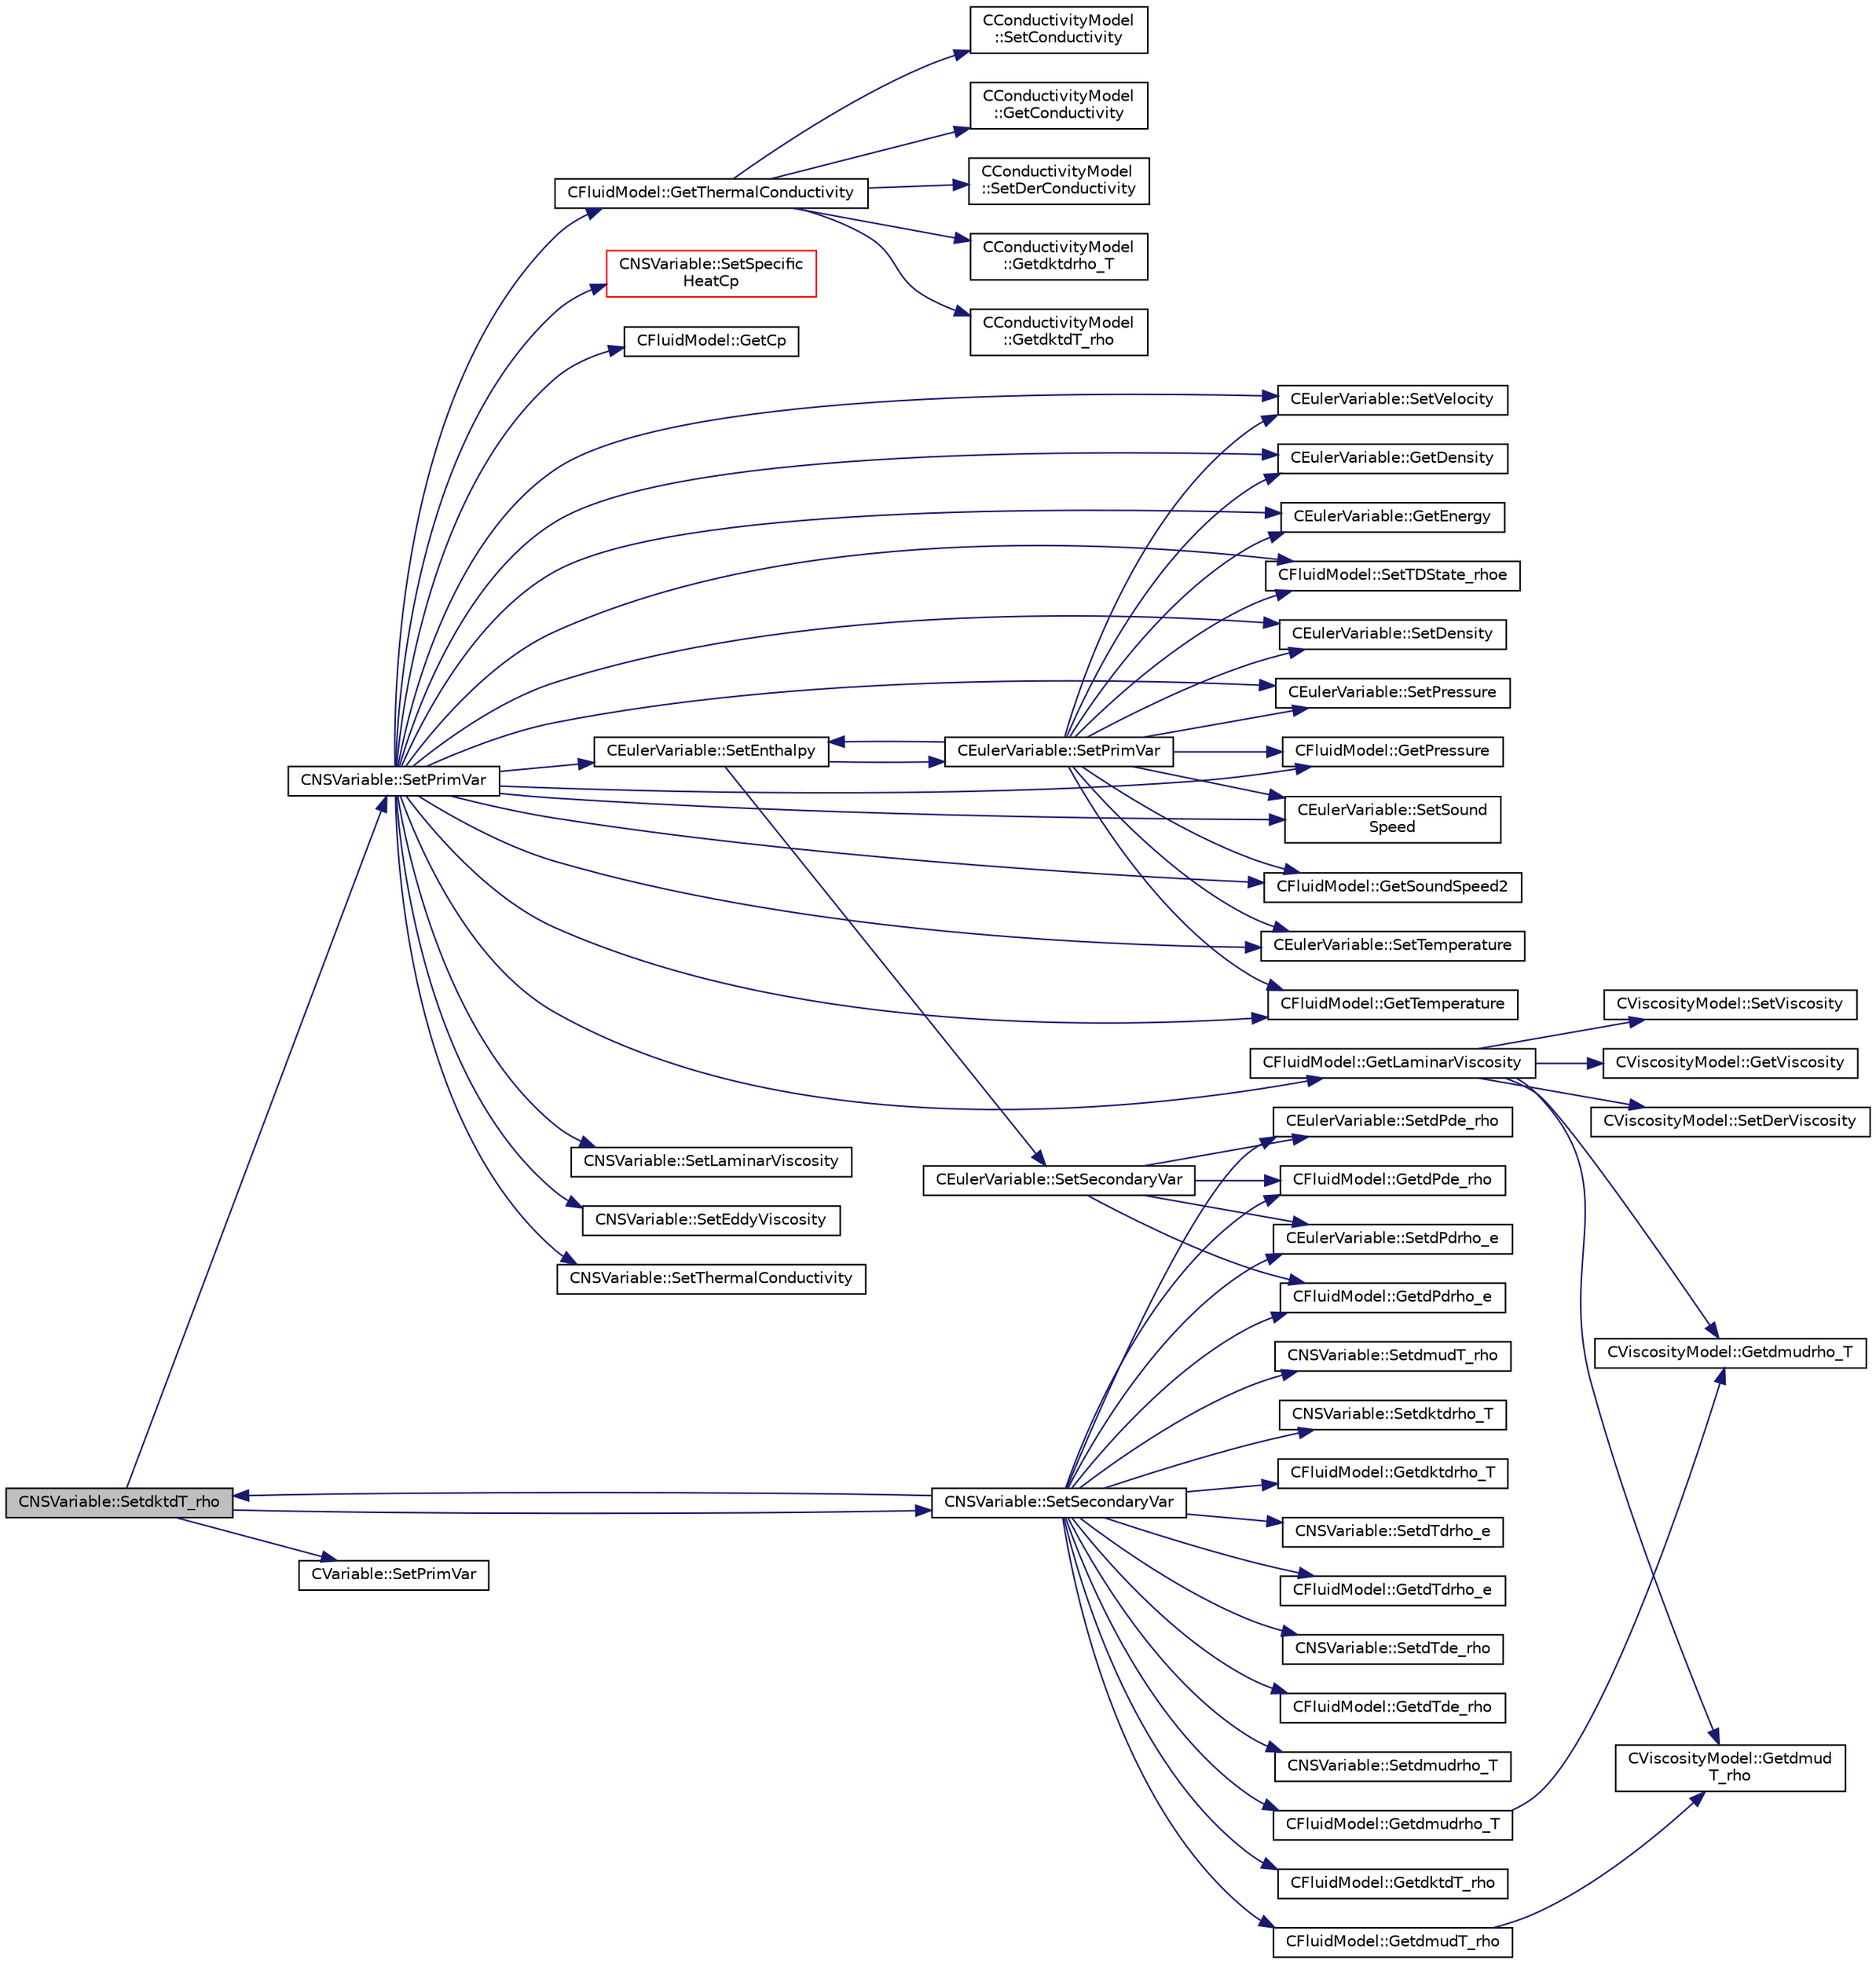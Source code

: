 digraph "CNSVariable::SetdktdT_rho"
{
  edge [fontname="Helvetica",fontsize="10",labelfontname="Helvetica",labelfontsize="10"];
  node [fontname="Helvetica",fontsize="10",shape=record];
  rankdir="LR";
  Node46 [label="CNSVariable::SetdktdT_rho",height=0.2,width=0.4,color="black", fillcolor="grey75", style="filled", fontcolor="black"];
  Node46 -> Node47 [color="midnightblue",fontsize="10",style="solid",fontname="Helvetica"];
  Node47 [label="CNSVariable::SetPrimVar",height=0.2,width=0.4,color="black", fillcolor="white", style="filled",URL="$class_c_n_s_variable.html#a0db8c1ede5090174259a69548d20c9fe",tooltip="Set all the primitive variables for compressible flows. "];
  Node47 -> Node48 [color="midnightblue",fontsize="10",style="solid",fontname="Helvetica"];
  Node48 [label="CEulerVariable::SetVelocity",height=0.2,width=0.4,color="black", fillcolor="white", style="filled",URL="$class_c_euler_variable.html#a664c1a6685b067d3df3af00b88282d66",tooltip="Set the velocity vector from the solution. "];
  Node47 -> Node49 [color="midnightblue",fontsize="10",style="solid",fontname="Helvetica"];
  Node49 [label="CEulerVariable::GetDensity",height=0.2,width=0.4,color="black", fillcolor="white", style="filled",URL="$class_c_euler_variable.html#ab8ef32400854040ecb883825f907bed3",tooltip="Get the density of the flow. "];
  Node47 -> Node50 [color="midnightblue",fontsize="10",style="solid",fontname="Helvetica"];
  Node50 [label="CEulerVariable::GetEnergy",height=0.2,width=0.4,color="black", fillcolor="white", style="filled",URL="$class_c_euler_variable.html#afe285abdcb5077b50d80c03096566e2c",tooltip="Get the energy of the flow. "];
  Node47 -> Node51 [color="midnightblue",fontsize="10",style="solid",fontname="Helvetica"];
  Node51 [label="CFluidModel::SetTDState_rhoe",height=0.2,width=0.4,color="black", fillcolor="white", style="filled",URL="$class_c_fluid_model.html#a90fdefd3a55d97d55d5211988c9a7ab1",tooltip="virtual member that would be different for each gas model implemented "];
  Node47 -> Node52 [color="midnightblue",fontsize="10",style="solid",fontname="Helvetica"];
  Node52 [label="CEulerVariable::SetDensity",height=0.2,width=0.4,color="black", fillcolor="white", style="filled",URL="$class_c_euler_variable.html#a21145ed1dfb7720dbc78937ca705db8e",tooltip="Set the value of the density for the incompressible flows. "];
  Node47 -> Node53 [color="midnightblue",fontsize="10",style="solid",fontname="Helvetica"];
  Node53 [label="CEulerVariable::SetPressure",height=0.2,width=0.4,color="black", fillcolor="white", style="filled",URL="$class_c_euler_variable.html#a6f087f26ae7d37bbbfc29c975cdddf59",tooltip="Set the value of the pressure. "];
  Node47 -> Node54 [color="midnightblue",fontsize="10",style="solid",fontname="Helvetica"];
  Node54 [label="CFluidModel::GetPressure",height=0.2,width=0.4,color="black", fillcolor="white", style="filled",URL="$class_c_fluid_model.html#a169d9e9a0c7f8b5d35642940c62c4ecb",tooltip="Get fluid pressure. "];
  Node47 -> Node55 [color="midnightblue",fontsize="10",style="solid",fontname="Helvetica"];
  Node55 [label="CEulerVariable::SetSound\lSpeed",height=0.2,width=0.4,color="black", fillcolor="white", style="filled",URL="$class_c_euler_variable.html#ace248119508c708304bae6b3532172bf",tooltip="Set the value of the speed of the sound. "];
  Node47 -> Node56 [color="midnightblue",fontsize="10",style="solid",fontname="Helvetica"];
  Node56 [label="CFluidModel::GetSoundSpeed2",height=0.2,width=0.4,color="black", fillcolor="white", style="filled",URL="$class_c_fluid_model.html#a8c0910de10905f2ddcf02f1a9bb7ff61",tooltip="Get fluid speed of sound squared. "];
  Node47 -> Node57 [color="midnightblue",fontsize="10",style="solid",fontname="Helvetica"];
  Node57 [label="CEulerVariable::SetTemperature",height=0.2,width=0.4,color="black", fillcolor="white", style="filled",URL="$class_c_euler_variable.html#a2c4edfb4b571cdfbe7e3f815e217deef",tooltip="Set the value of the temperature. "];
  Node47 -> Node58 [color="midnightblue",fontsize="10",style="solid",fontname="Helvetica"];
  Node58 [label="CFluidModel::GetTemperature",height=0.2,width=0.4,color="black", fillcolor="white", style="filled",URL="$class_c_fluid_model.html#aeba3f29d27211ff50acad59477105969",tooltip="Get fluid temperature. "];
  Node47 -> Node59 [color="midnightblue",fontsize="10",style="solid",fontname="Helvetica"];
  Node59 [label="CEulerVariable::SetEnthalpy",height=0.2,width=0.4,color="black", fillcolor="white", style="filled",URL="$class_c_euler_variable.html#ae090e3adc40d949b8dca77043daccddd",tooltip="Set the value of the enthalpy. "];
  Node59 -> Node60 [color="midnightblue",fontsize="10",style="solid",fontname="Helvetica"];
  Node60 [label="CEulerVariable::SetPrimVar",height=0.2,width=0.4,color="black", fillcolor="white", style="filled",URL="$class_c_euler_variable.html#a674dd196e3eed72a762eedec72b534fc",tooltip="Set all the primitive variables for compressible flows. "];
  Node60 -> Node48 [color="midnightblue",fontsize="10",style="solid",fontname="Helvetica"];
  Node60 -> Node49 [color="midnightblue",fontsize="10",style="solid",fontname="Helvetica"];
  Node60 -> Node50 [color="midnightblue",fontsize="10",style="solid",fontname="Helvetica"];
  Node60 -> Node51 [color="midnightblue",fontsize="10",style="solid",fontname="Helvetica"];
  Node60 -> Node52 [color="midnightblue",fontsize="10",style="solid",fontname="Helvetica"];
  Node60 -> Node53 [color="midnightblue",fontsize="10",style="solid",fontname="Helvetica"];
  Node60 -> Node54 [color="midnightblue",fontsize="10",style="solid",fontname="Helvetica"];
  Node60 -> Node55 [color="midnightblue",fontsize="10",style="solid",fontname="Helvetica"];
  Node60 -> Node56 [color="midnightblue",fontsize="10",style="solid",fontname="Helvetica"];
  Node60 -> Node57 [color="midnightblue",fontsize="10",style="solid",fontname="Helvetica"];
  Node60 -> Node58 [color="midnightblue",fontsize="10",style="solid",fontname="Helvetica"];
  Node60 -> Node59 [color="midnightblue",fontsize="10",style="solid",fontname="Helvetica"];
  Node59 -> Node61 [color="midnightblue",fontsize="10",style="solid",fontname="Helvetica"];
  Node61 [label="CEulerVariable::SetSecondaryVar",height=0.2,width=0.4,color="black", fillcolor="white", style="filled",URL="$class_c_euler_variable.html#a006e3b1ff2c9bc458c975663b0d84ae7",tooltip="A virtual member. "];
  Node61 -> Node62 [color="midnightblue",fontsize="10",style="solid",fontname="Helvetica"];
  Node62 [label="CEulerVariable::SetdPdrho_e",height=0.2,width=0.4,color="black", fillcolor="white", style="filled",URL="$class_c_euler_variable.html#adb61c56c7cad26a064966300021645d7",tooltip="A virtual member. "];
  Node61 -> Node63 [color="midnightblue",fontsize="10",style="solid",fontname="Helvetica"];
  Node63 [label="CFluidModel::GetdPdrho_e",height=0.2,width=0.4,color="black", fillcolor="white", style="filled",URL="$class_c_fluid_model.html#ad4754fda288f96e22a395b5938a018dc",tooltip="Get fluid pressure partial derivative. "];
  Node61 -> Node64 [color="midnightblue",fontsize="10",style="solid",fontname="Helvetica"];
  Node64 [label="CEulerVariable::SetdPde_rho",height=0.2,width=0.4,color="black", fillcolor="white", style="filled",URL="$class_c_euler_variable.html#a8df6d00795913b8152ffe2c49f902456",tooltip="A virtual member. "];
  Node61 -> Node65 [color="midnightblue",fontsize="10",style="solid",fontname="Helvetica"];
  Node65 [label="CFluidModel::GetdPde_rho",height=0.2,width=0.4,color="black", fillcolor="white", style="filled",URL="$class_c_fluid_model.html#aad64c09dba03173f53b7d3c02f66df05",tooltip="Get fluid pressure partial derivative. "];
  Node47 -> Node66 [color="midnightblue",fontsize="10",style="solid",fontname="Helvetica"];
  Node66 [label="CNSVariable::SetLaminarViscosity",height=0.2,width=0.4,color="black", fillcolor="white", style="filled",URL="$class_c_n_s_variable.html#a2c8d7819438dc375f919ada6d2126b79",tooltip="Set the laminar viscosity. "];
  Node47 -> Node67 [color="midnightblue",fontsize="10",style="solid",fontname="Helvetica"];
  Node67 [label="CFluidModel::GetLaminarViscosity",height=0.2,width=0.4,color="black", fillcolor="white", style="filled",URL="$class_c_fluid_model.html#aacc86b5eb9d89d858870caf49c63eed8",tooltip="Get fluid dynamic viscosity. "];
  Node67 -> Node68 [color="midnightblue",fontsize="10",style="solid",fontname="Helvetica"];
  Node68 [label="CViscosityModel::SetViscosity",height=0.2,width=0.4,color="black", fillcolor="white", style="filled",URL="$class_c_viscosity_model.html#af665c498219e0954aba6a62000be2d92",tooltip="Set Viscosity. "];
  Node67 -> Node69 [color="midnightblue",fontsize="10",style="solid",fontname="Helvetica"];
  Node69 [label="CViscosityModel::GetViscosity",height=0.2,width=0.4,color="black", fillcolor="white", style="filled",URL="$class_c_viscosity_model.html#abd109aeaf6af06115166fe4fe46f733c",tooltip="return viscosity value. "];
  Node67 -> Node70 [color="midnightblue",fontsize="10",style="solid",fontname="Helvetica"];
  Node70 [label="CViscosityModel::SetDerViscosity",height=0.2,width=0.4,color="black", fillcolor="white", style="filled",URL="$class_c_viscosity_model.html#a404a4a2a95dbe269ca84b9df7dbaad35",tooltip="Set Viscosity Derivatives. "];
  Node67 -> Node71 [color="midnightblue",fontsize="10",style="solid",fontname="Helvetica"];
  Node71 [label="CViscosityModel::Getdmudrho_T",height=0.2,width=0.4,color="black", fillcolor="white", style="filled",URL="$class_c_viscosity_model.html#aeb8f1e75690ad356aa3cef03e63079a5",tooltip="return viscosity partial derivative value. "];
  Node67 -> Node72 [color="midnightblue",fontsize="10",style="solid",fontname="Helvetica"];
  Node72 [label="CViscosityModel::Getdmud\lT_rho",height=0.2,width=0.4,color="black", fillcolor="white", style="filled",URL="$class_c_viscosity_model.html#a1452210f8279fae334c664ca4a4ae43a",tooltip="return viscosity partial derivative value. "];
  Node47 -> Node73 [color="midnightblue",fontsize="10",style="solid",fontname="Helvetica"];
  Node73 [label="CNSVariable::SetEddyViscosity",height=0.2,width=0.4,color="black", fillcolor="white", style="filled",URL="$class_c_n_s_variable.html#a0eb773011f19e8a2a661a48ea23d23b1"];
  Node47 -> Node74 [color="midnightblue",fontsize="10",style="solid",fontname="Helvetica"];
  Node74 [label="CNSVariable::SetThermalConductivity",height=0.2,width=0.4,color="black", fillcolor="white", style="filled",URL="$class_c_n_s_variable.html#ac1bd1baf837da7e794531a92f9742f3c",tooltip="Set the laminar viscosity. "];
  Node47 -> Node75 [color="midnightblue",fontsize="10",style="solid",fontname="Helvetica"];
  Node75 [label="CFluidModel::GetThermalConductivity",height=0.2,width=0.4,color="black", fillcolor="white", style="filled",URL="$class_c_fluid_model.html#a1b4858b3dc8a65fa2e8c868689191e56",tooltip="Get fluid thermal conductivity. "];
  Node75 -> Node76 [color="midnightblue",fontsize="10",style="solid",fontname="Helvetica"];
  Node76 [label="CConductivityModel\l::SetConductivity",height=0.2,width=0.4,color="black", fillcolor="white", style="filled",URL="$class_c_conductivity_model.html#a58cb994cf13e8357da2a15eda1556e16",tooltip="Set Thermal conductivity. "];
  Node75 -> Node77 [color="midnightblue",fontsize="10",style="solid",fontname="Helvetica"];
  Node77 [label="CConductivityModel\l::GetConductivity",height=0.2,width=0.4,color="black", fillcolor="white", style="filled",URL="$class_c_conductivity_model.html#a3c663a2108a65b2b492b3be55e49780a",tooltip="return viscosity value. "];
  Node75 -> Node78 [color="midnightblue",fontsize="10",style="solid",fontname="Helvetica"];
  Node78 [label="CConductivityModel\l::SetDerConductivity",height=0.2,width=0.4,color="black", fillcolor="white", style="filled",URL="$class_c_conductivity_model.html#a6b91a51f4f12f6dc2d0cd406f436ea75",tooltip="Set Thermal conductivity derivatives. "];
  Node75 -> Node79 [color="midnightblue",fontsize="10",style="solid",fontname="Helvetica"];
  Node79 [label="CConductivityModel\l::Getdktdrho_T",height=0.2,width=0.4,color="black", fillcolor="white", style="filled",URL="$class_c_conductivity_model.html#a2efda2dbfd949aa7e95a79615534b64a",tooltip="return viscosity partial derivative value. "];
  Node75 -> Node80 [color="midnightblue",fontsize="10",style="solid",fontname="Helvetica"];
  Node80 [label="CConductivityModel\l::GetdktdT_rho",height=0.2,width=0.4,color="black", fillcolor="white", style="filled",URL="$class_c_conductivity_model.html#adb5148c59f247f56818036047ff832fc",tooltip="return viscosity partial derivative value. "];
  Node47 -> Node81 [color="midnightblue",fontsize="10",style="solid",fontname="Helvetica"];
  Node81 [label="CNSVariable::SetSpecific\lHeatCp",height=0.2,width=0.4,color="red", fillcolor="white", style="filled",URL="$class_c_n_s_variable.html#aa31bcfca7ace11bb4ea3e4f098554bad",tooltip="Set the specific heat Cp. "];
  Node47 -> Node87 [color="midnightblue",fontsize="10",style="solid",fontname="Helvetica"];
  Node87 [label="CFluidModel::GetCp",height=0.2,width=0.4,color="black", fillcolor="white", style="filled",URL="$class_c_fluid_model.html#a08839ef1b9a2cda28b4d27b53bd408f7",tooltip="Get fluid specific heat at constant pressure. "];
  Node46 -> Node88 [color="midnightblue",fontsize="10",style="solid",fontname="Helvetica"];
  Node88 [label="CVariable::SetPrimVar",height=0.2,width=0.4,color="black", fillcolor="white", style="filled",URL="$class_c_variable.html#a25b05c3d49acedacf58fb8ee544f66d7",tooltip="A virtual member. "];
  Node46 -> Node89 [color="midnightblue",fontsize="10",style="solid",fontname="Helvetica"];
  Node89 [label="CNSVariable::SetSecondaryVar",height=0.2,width=0.4,color="black", fillcolor="white", style="filled",URL="$class_c_n_s_variable.html#a574bbbfda4f2191f836d2e3e7e1c8b3e",tooltip="Set all the secondary variables (partial derivatives) for compressible flows. "];
  Node89 -> Node62 [color="midnightblue",fontsize="10",style="solid",fontname="Helvetica"];
  Node89 -> Node63 [color="midnightblue",fontsize="10",style="solid",fontname="Helvetica"];
  Node89 -> Node64 [color="midnightblue",fontsize="10",style="solid",fontname="Helvetica"];
  Node89 -> Node65 [color="midnightblue",fontsize="10",style="solid",fontname="Helvetica"];
  Node89 -> Node90 [color="midnightblue",fontsize="10",style="solid",fontname="Helvetica"];
  Node90 [label="CNSVariable::SetdTdrho_e",height=0.2,width=0.4,color="black", fillcolor="white", style="filled",URL="$class_c_n_s_variable.html#a6a3e8bf8015acc5aee17276b775e7a3b",tooltip="Set the derivative of temperature with respect to density (at constant internal energy). "];
  Node89 -> Node91 [color="midnightblue",fontsize="10",style="solid",fontname="Helvetica"];
  Node91 [label="CFluidModel::GetdTdrho_e",height=0.2,width=0.4,color="black", fillcolor="white", style="filled",URL="$class_c_fluid_model.html#a162156c51181073ce3d6596123474947",tooltip="Get fluid temperature partial derivative. "];
  Node89 -> Node92 [color="midnightblue",fontsize="10",style="solid",fontname="Helvetica"];
  Node92 [label="CNSVariable::SetdTde_rho",height=0.2,width=0.4,color="black", fillcolor="white", style="filled",URL="$class_c_n_s_variable.html#a812070edbc6e46c7e7d87ca50d860fa8",tooltip="Set the derivative of temperature with respect to internal energy (at constant density). "];
  Node89 -> Node93 [color="midnightblue",fontsize="10",style="solid",fontname="Helvetica"];
  Node93 [label="CFluidModel::GetdTde_rho",height=0.2,width=0.4,color="black", fillcolor="white", style="filled",URL="$class_c_fluid_model.html#a2efb2863a2a0305d07479e151c2cda44",tooltip="Get fluid temperature partial derivative. "];
  Node89 -> Node94 [color="midnightblue",fontsize="10",style="solid",fontname="Helvetica"];
  Node94 [label="CNSVariable::Setdmudrho_T",height=0.2,width=0.4,color="black", fillcolor="white", style="filled",URL="$class_c_n_s_variable.html#a06236bec641147363b72294111efe689",tooltip="Set the derivative of laminar viscosity with respect to density (at constant temperature). "];
  Node89 -> Node95 [color="midnightblue",fontsize="10",style="solid",fontname="Helvetica"];
  Node95 [label="CFluidModel::Getdmudrho_T",height=0.2,width=0.4,color="black", fillcolor="white", style="filled",URL="$class_c_fluid_model.html#a5ac056a1f3b0bf198444632853d77c71",tooltip="Get fluid dynamic viscosity partial derivative. "];
  Node95 -> Node71 [color="midnightblue",fontsize="10",style="solid",fontname="Helvetica"];
  Node89 -> Node96 [color="midnightblue",fontsize="10",style="solid",fontname="Helvetica"];
  Node96 [label="CNSVariable::SetdmudT_rho",height=0.2,width=0.4,color="black", fillcolor="white", style="filled",URL="$class_c_n_s_variable.html#aadc2f7646fd33ea65e425749cf3b9ba5",tooltip="Set the derivative of laminar viscosity with respect to temperature (at constant density). "];
  Node89 -> Node97 [color="midnightblue",fontsize="10",style="solid",fontname="Helvetica"];
  Node97 [label="CFluidModel::GetdmudT_rho",height=0.2,width=0.4,color="black", fillcolor="white", style="filled",URL="$class_c_fluid_model.html#abe5c1bbc7a5822be2ca700a296a0090a",tooltip="Get fluid dynamic viscosity partial derivative. "];
  Node97 -> Node72 [color="midnightblue",fontsize="10",style="solid",fontname="Helvetica"];
  Node89 -> Node98 [color="midnightblue",fontsize="10",style="solid",fontname="Helvetica"];
  Node98 [label="CNSVariable::Setdktdrho_T",height=0.2,width=0.4,color="black", fillcolor="white", style="filled",URL="$class_c_n_s_variable.html#a15eefbcf39f526ee9dd8b32929821829",tooltip="Set the derivative of thermal conductivity with respect to density (at constant temperature). "];
  Node89 -> Node99 [color="midnightblue",fontsize="10",style="solid",fontname="Helvetica"];
  Node99 [label="CFluidModel::Getdktdrho_T",height=0.2,width=0.4,color="black", fillcolor="white", style="filled",URL="$class_c_fluid_model.html#a7e6a7e5ea6d89a691dedbe8ad25e2215",tooltip="Get fluid thermal conductivity partial derivative. "];
  Node89 -> Node46 [color="midnightblue",fontsize="10",style="solid",fontname="Helvetica"];
  Node89 -> Node100 [color="midnightblue",fontsize="10",style="solid",fontname="Helvetica"];
  Node100 [label="CFluidModel::GetdktdT_rho",height=0.2,width=0.4,color="black", fillcolor="white", style="filled",URL="$class_c_fluid_model.html#a9e96fe83f16d456f2e08462c4d9d45d5",tooltip="Get fluid thermal conductivity partial derivative. "];
}
